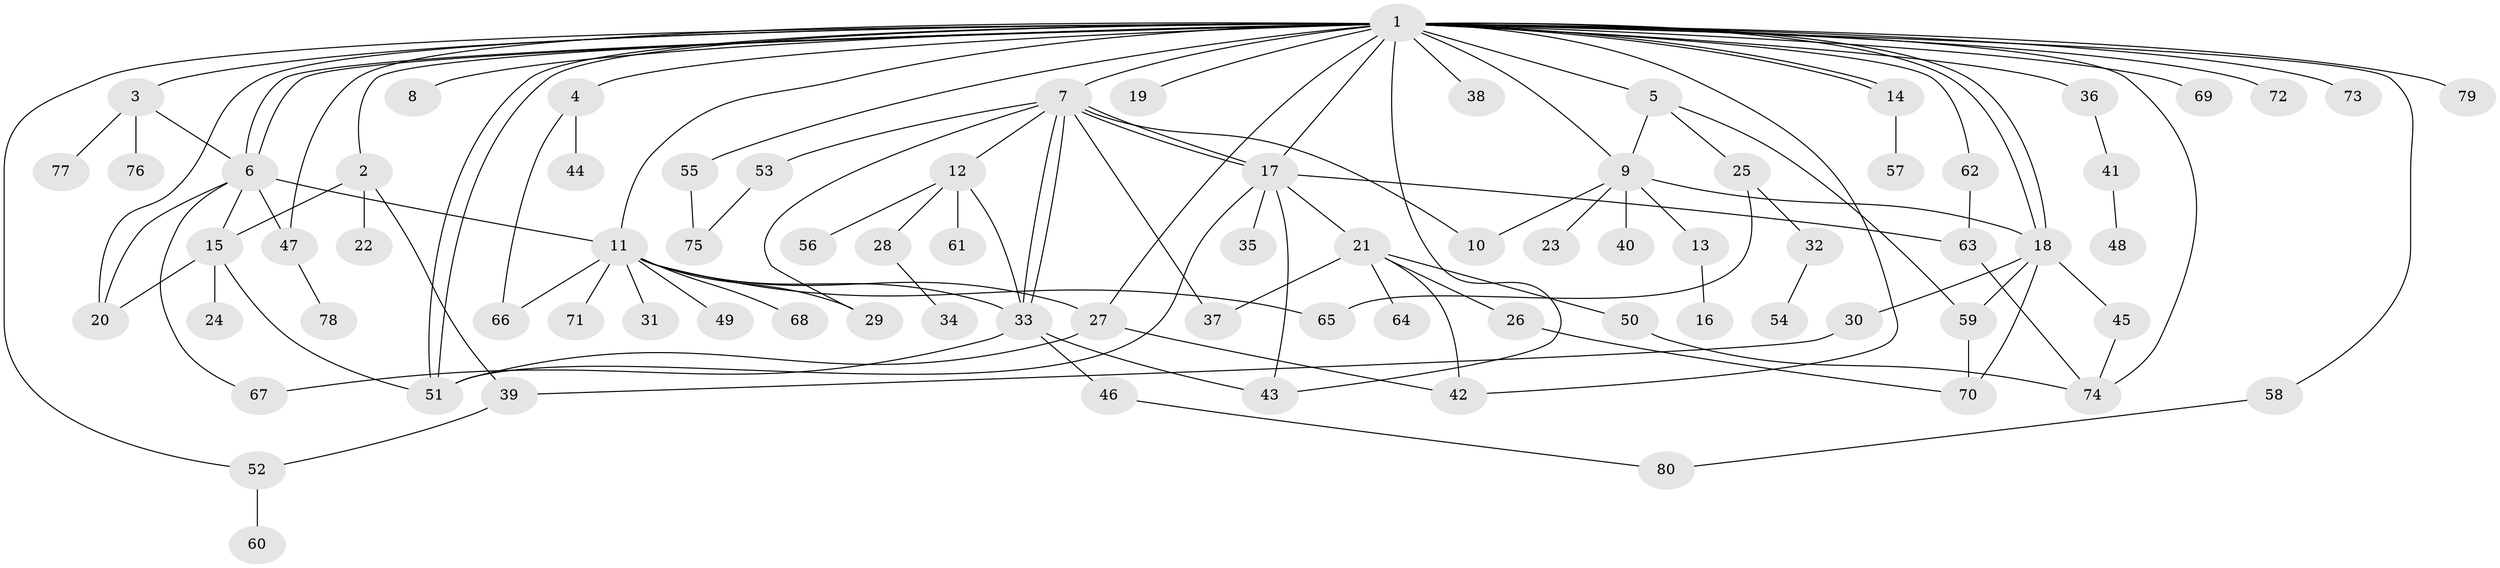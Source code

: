 // coarse degree distribution, {31: 0.017857142857142856, 4: 0.08928571428571429, 3: 0.10714285714285714, 8: 0.05357142857142857, 1: 0.39285714285714285, 6: 0.05357142857142857, 2: 0.23214285714285715, 11: 0.017857142857142856, 5: 0.017857142857142856, 7: 0.017857142857142856}
// Generated by graph-tools (version 1.1) at 2025/18/03/04/25 18:18:15]
// undirected, 80 vertices, 121 edges
graph export_dot {
graph [start="1"]
  node [color=gray90,style=filled];
  1;
  2;
  3;
  4;
  5;
  6;
  7;
  8;
  9;
  10;
  11;
  12;
  13;
  14;
  15;
  16;
  17;
  18;
  19;
  20;
  21;
  22;
  23;
  24;
  25;
  26;
  27;
  28;
  29;
  30;
  31;
  32;
  33;
  34;
  35;
  36;
  37;
  38;
  39;
  40;
  41;
  42;
  43;
  44;
  45;
  46;
  47;
  48;
  49;
  50;
  51;
  52;
  53;
  54;
  55;
  56;
  57;
  58;
  59;
  60;
  61;
  62;
  63;
  64;
  65;
  66;
  67;
  68;
  69;
  70;
  71;
  72;
  73;
  74;
  75;
  76;
  77;
  78;
  79;
  80;
  1 -- 2;
  1 -- 3;
  1 -- 4;
  1 -- 5;
  1 -- 6;
  1 -- 6;
  1 -- 7;
  1 -- 8;
  1 -- 9;
  1 -- 11;
  1 -- 14;
  1 -- 14;
  1 -- 17;
  1 -- 18;
  1 -- 18;
  1 -- 19;
  1 -- 20;
  1 -- 27;
  1 -- 36;
  1 -- 38;
  1 -- 42;
  1 -- 43;
  1 -- 47;
  1 -- 51;
  1 -- 51;
  1 -- 52;
  1 -- 55;
  1 -- 58;
  1 -- 62;
  1 -- 69;
  1 -- 72;
  1 -- 73;
  1 -- 74;
  1 -- 79;
  2 -- 15;
  2 -- 22;
  2 -- 39;
  3 -- 6;
  3 -- 76;
  3 -- 77;
  4 -- 44;
  4 -- 66;
  5 -- 9;
  5 -- 25;
  5 -- 59;
  6 -- 11;
  6 -- 15;
  6 -- 20;
  6 -- 47;
  6 -- 67;
  7 -- 10;
  7 -- 12;
  7 -- 17;
  7 -- 17;
  7 -- 29;
  7 -- 33;
  7 -- 33;
  7 -- 37;
  7 -- 53;
  9 -- 10;
  9 -- 13;
  9 -- 18;
  9 -- 23;
  9 -- 40;
  11 -- 27;
  11 -- 29;
  11 -- 31;
  11 -- 33;
  11 -- 49;
  11 -- 65;
  11 -- 66;
  11 -- 68;
  11 -- 71;
  12 -- 28;
  12 -- 33;
  12 -- 56;
  12 -- 61;
  13 -- 16;
  14 -- 57;
  15 -- 20;
  15 -- 24;
  15 -- 51;
  17 -- 21;
  17 -- 35;
  17 -- 43;
  17 -- 51;
  17 -- 63;
  18 -- 30;
  18 -- 45;
  18 -- 59;
  18 -- 70;
  21 -- 26;
  21 -- 37;
  21 -- 42;
  21 -- 50;
  21 -- 64;
  25 -- 32;
  25 -- 65;
  26 -- 70;
  27 -- 42;
  27 -- 51;
  28 -- 34;
  30 -- 39;
  32 -- 54;
  33 -- 43;
  33 -- 46;
  33 -- 67;
  36 -- 41;
  39 -- 52;
  41 -- 48;
  45 -- 74;
  46 -- 80;
  47 -- 78;
  50 -- 74;
  52 -- 60;
  53 -- 75;
  55 -- 75;
  58 -- 80;
  59 -- 70;
  62 -- 63;
  63 -- 74;
}
